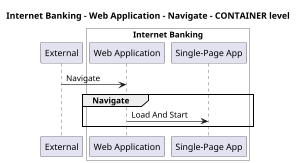 @startuml
skinparam dpi 60

title Internet Banking - Web Application - Navigate - CONTAINER level

participant "External" as C4InterFlow.SoftwareSystems.ExternalSystem

box "Internet Banking" #White
    participant "Web Application" as BigBankPlc.SoftwareSystems.InternetBanking.Containers.WebApplication
    participant "Single-Page App" as BigBankPlc.SoftwareSystems.InternetBanking.Containers.SinglePageApp
end box


C4InterFlow.SoftwareSystems.ExternalSystem -> BigBankPlc.SoftwareSystems.InternetBanking.Containers.WebApplication : Navigate
group Navigate
BigBankPlc.SoftwareSystems.InternetBanking.Containers.WebApplication -> BigBankPlc.SoftwareSystems.InternetBanking.Containers.SinglePageApp : Load And Start
end


@enduml
